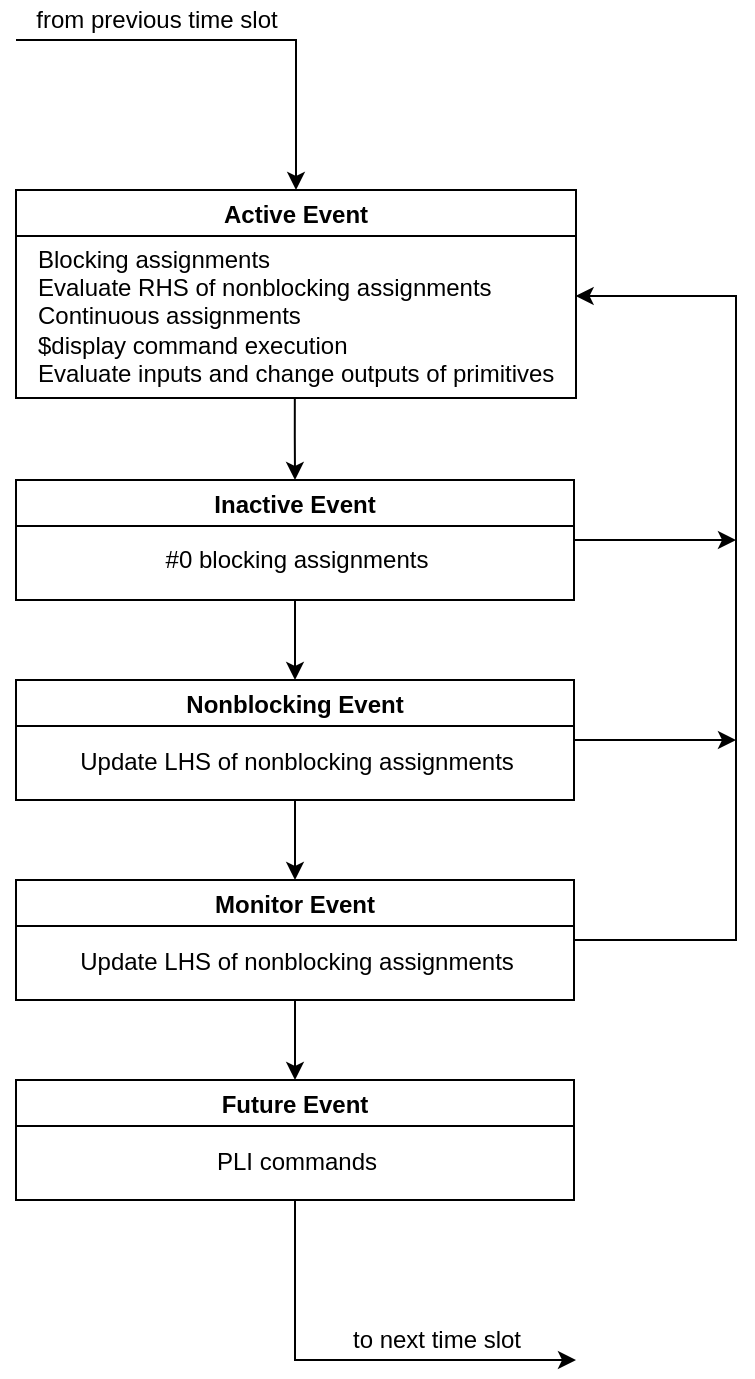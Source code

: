 <mxfile version="15.8.7" type="device"><diagram id="VykW48cz_pSALS0icbWg" name="第 1 页"><mxGraphModel dx="759" dy="595" grid="1" gridSize="10" guides="1" tooltips="1" connect="1" arrows="1" fold="1" page="1" pageScale="1" pageWidth="827" pageHeight="1169" math="0" shadow="0"><root><mxCell id="0"/><mxCell id="1" parent="0"/><mxCell id="k8tBish8Mt6OfLLt4lt8-18" style="edgeStyle=orthogonalEdgeStyle;rounded=0;orthogonalLoop=1;jettySize=auto;html=1;entryX=0.5;entryY=0;entryDx=0;entryDy=0;exitX=0.483;exitY=1.01;exitDx=0;exitDy=0;exitPerimeter=0;" edge="1" parent="1" source="k8tBish8Mt6OfLLt4lt8-10" target="k8tBish8Mt6OfLLt4lt8-11"><mxGeometry relative="1" as="geometry"><mxPoint x="260" y="240" as="sourcePoint"/></mxGeometry></mxCell><mxCell id="k8tBish8Mt6OfLLt4lt8-5" value="Active Event" style="swimlane;" vertex="1" parent="1"><mxGeometry x="120" y="135" width="280" height="104" as="geometry"><mxRectangle x="460" y="80" width="130" height="23" as="alternateBounds"/></mxGeometry></mxCell><mxCell id="k8tBish8Mt6OfLLt4lt8-10" value="Blocking assignments&lt;br&gt;Evaluate RHS of nonblocking assignments&lt;br&gt;Continuous assignments&lt;br&gt;$display command execution&lt;br&gt;Evaluate inputs and change outputs of primitives" style="text;html=1;align=left;verticalAlign=middle;resizable=0;points=[];autosize=1;strokeColor=none;fillColor=none;" vertex="1" parent="1"><mxGeometry x="129" y="158" width="270" height="80" as="geometry"/></mxCell><mxCell id="k8tBish8Mt6OfLLt4lt8-19" style="edgeStyle=orthogonalEdgeStyle;rounded=0;orthogonalLoop=1;jettySize=auto;html=1;exitX=0.5;exitY=1;exitDx=0;exitDy=0;" edge="1" parent="1" source="k8tBish8Mt6OfLLt4lt8-11" target="k8tBish8Mt6OfLLt4lt8-13"><mxGeometry relative="1" as="geometry"/></mxCell><mxCell id="k8tBish8Mt6OfLLt4lt8-11" value="Inactive Event" style="swimlane;" vertex="1" parent="1"><mxGeometry x="120" y="280" width="279" height="60" as="geometry"/></mxCell><mxCell id="k8tBish8Mt6OfLLt4lt8-12" value="#0 blocking assignments" style="text;html=1;align=center;verticalAlign=middle;resizable=0;points=[];autosize=1;strokeColor=none;fillColor=none;" vertex="1" parent="k8tBish8Mt6OfLLt4lt8-11"><mxGeometry x="65" y="30" width="150" height="20" as="geometry"/></mxCell><mxCell id="k8tBish8Mt6OfLLt4lt8-20" style="edgeStyle=orthogonalEdgeStyle;rounded=0;orthogonalLoop=1;jettySize=auto;html=1;exitX=0.5;exitY=1;exitDx=0;exitDy=0;entryX=0.5;entryY=0;entryDx=0;entryDy=0;" edge="1" parent="1" source="k8tBish8Mt6OfLLt4lt8-13" target="k8tBish8Mt6OfLLt4lt8-16"><mxGeometry relative="1" as="geometry"/></mxCell><mxCell id="k8tBish8Mt6OfLLt4lt8-25" style="edgeStyle=orthogonalEdgeStyle;rounded=0;orthogonalLoop=1;jettySize=auto;html=1;exitX=1;exitY=0.5;exitDx=0;exitDy=0;" edge="1" parent="1" source="k8tBish8Mt6OfLLt4lt8-13"><mxGeometry relative="1" as="geometry"><mxPoint x="480" y="410" as="targetPoint"/></mxGeometry></mxCell><mxCell id="k8tBish8Mt6OfLLt4lt8-13" value="Nonblocking Event" style="swimlane;" vertex="1" parent="1"><mxGeometry x="120" y="380" width="279" height="60" as="geometry"/></mxCell><mxCell id="k8tBish8Mt6OfLLt4lt8-14" value="Update LHS of nonblocking assignments" style="text;html=1;align=center;verticalAlign=middle;resizable=0;points=[];autosize=1;strokeColor=none;fillColor=none;" vertex="1" parent="k8tBish8Mt6OfLLt4lt8-13"><mxGeometry x="24.5" y="31" width="230" height="20" as="geometry"/></mxCell><mxCell id="k8tBish8Mt6OfLLt4lt8-32" style="edgeStyle=orthogonalEdgeStyle;rounded=0;orthogonalLoop=1;jettySize=auto;html=1;exitX=0.5;exitY=1;exitDx=0;exitDy=0;entryX=0.5;entryY=0;entryDx=0;entryDy=0;" edge="1" parent="1" source="k8tBish8Mt6OfLLt4lt8-16" target="k8tBish8Mt6OfLLt4lt8-28"><mxGeometry relative="1" as="geometry"/></mxCell><mxCell id="k8tBish8Mt6OfLLt4lt8-16" value="Monitor Event" style="swimlane;" vertex="1" parent="1"><mxGeometry x="120" y="480" width="279" height="60" as="geometry"/></mxCell><mxCell id="k8tBish8Mt6OfLLt4lt8-17" value="Update LHS of nonblocking assignments" style="text;html=1;align=center;verticalAlign=middle;resizable=0;points=[];autosize=1;strokeColor=none;fillColor=none;" vertex="1" parent="k8tBish8Mt6OfLLt4lt8-16"><mxGeometry x="24.5" y="31" width="230" height="20" as="geometry"/></mxCell><mxCell id="k8tBish8Mt6OfLLt4lt8-22" value="" style="endArrow=classic;html=1;rounded=0;entryX=0.5;entryY=0;entryDx=0;entryDy=0;" edge="1" parent="1" target="k8tBish8Mt6OfLLt4lt8-5"><mxGeometry width="50" height="50" relative="1" as="geometry"><mxPoint x="120" y="60" as="sourcePoint"/><mxPoint x="330" y="90" as="targetPoint"/><Array as="points"><mxPoint x="260" y="60"/></Array></mxGeometry></mxCell><mxCell id="k8tBish8Mt6OfLLt4lt8-23" value="" style="endArrow=classic;html=1;rounded=0;entryX=1.003;entryY=0.375;entryDx=0;entryDy=0;entryPerimeter=0;exitX=1;exitY=0.5;exitDx=0;exitDy=0;" edge="1" parent="1" source="k8tBish8Mt6OfLLt4lt8-16" target="k8tBish8Mt6OfLLt4lt8-10"><mxGeometry width="50" height="50" relative="1" as="geometry"><mxPoint x="480" y="510" as="sourcePoint"/><mxPoint x="400" y="188" as="targetPoint"/><Array as="points"><mxPoint x="440" y="510"/><mxPoint x="480" y="510"/><mxPoint x="480" y="188"/></Array></mxGeometry></mxCell><mxCell id="k8tBish8Mt6OfLLt4lt8-24" value="" style="endArrow=classic;html=1;rounded=0;exitX=1;exitY=0.5;exitDx=0;exitDy=0;" edge="1" parent="1" source="k8tBish8Mt6OfLLt4lt8-11"><mxGeometry width="50" height="50" relative="1" as="geometry"><mxPoint x="280" y="260" as="sourcePoint"/><mxPoint x="480" y="310" as="targetPoint"/></mxGeometry></mxCell><mxCell id="k8tBish8Mt6OfLLt4lt8-26" value="from previous time slot" style="text;html=1;align=center;verticalAlign=middle;resizable=0;points=[];autosize=1;strokeColor=none;fillColor=none;" vertex="1" parent="1"><mxGeometry x="120" y="40" width="140" height="20" as="geometry"/></mxCell><mxCell id="k8tBish8Mt6OfLLt4lt8-27" value="to next time slot" style="text;html=1;align=center;verticalAlign=middle;resizable=0;points=[];autosize=1;strokeColor=none;fillColor=none;" vertex="1" parent="1"><mxGeometry x="280" y="700" width="100" height="20" as="geometry"/></mxCell><mxCell id="k8tBish8Mt6OfLLt4lt8-28" value="Future Event" style="swimlane;" vertex="1" parent="1"><mxGeometry x="120" y="580" width="279" height="60" as="geometry"/></mxCell><mxCell id="k8tBish8Mt6OfLLt4lt8-29" value="PLI commands" style="text;html=1;align=center;verticalAlign=middle;resizable=0;points=[];autosize=1;strokeColor=none;fillColor=none;" vertex="1" parent="k8tBish8Mt6OfLLt4lt8-28"><mxGeometry x="89.5" y="31" width="100" height="20" as="geometry"/></mxCell><mxCell id="k8tBish8Mt6OfLLt4lt8-30" style="edgeStyle=orthogonalEdgeStyle;rounded=0;orthogonalLoop=1;jettySize=auto;html=1;exitX=0.5;exitY=1;exitDx=0;exitDy=0;" edge="1" parent="k8tBish8Mt6OfLLt4lt8-28"><mxGeometry relative="1" as="geometry"><mxPoint x="280" y="140" as="targetPoint"/><mxPoint x="139.5" y="60" as="sourcePoint"/><Array as="points"><mxPoint x="140" y="140"/><mxPoint x="240" y="140"/></Array></mxGeometry></mxCell></root></mxGraphModel></diagram></mxfile>
